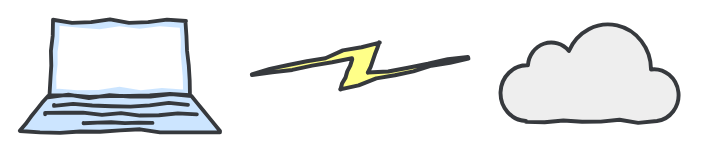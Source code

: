 <mxfile version="24.5.3" type="device" pages="2">
  <diagram name="Page-1" id="giJiRi_B1vZiz0ElgAHh">
    <mxGraphModel dx="1917" dy="1095" grid="1" gridSize="10" guides="1" tooltips="1" connect="1" arrows="1" fold="1" page="1" pageScale="1" pageWidth="827" pageHeight="1169" math="0" shadow="0">
      <root>
        <mxCell id="0" />
        <mxCell id="1" parent="0" />
        <mxCell id="P0gQjjE_uZuw4zWnXb0h-6" value="" style="rounded=0;whiteSpace=wrap;html=1;sketch=1;hachureGap=4;jiggle=2;curveFitting=1;fontFamily=Architects Daughter;fontSource=https%3A%2F%2Ffonts.googleapis.com%2Fcss%3Ffamily%3DArchitects%2BDaughter;strokeColor=none;" vertex="1" parent="1">
          <mxGeometry x="150" y="82.5" width="350" height="77.5" as="geometry" />
        </mxCell>
        <mxCell id="P0gQjjE_uZuw4zWnXb0h-3" value="" style="verticalAlign=top;verticalLabelPosition=bottom;labelPosition=center;align=center;html=1;outlineConnect=0;fillColor=#cce5ff;strokeColor=#36393d;gradientDirection=north;strokeWidth=2;shape=mxgraph.networks.laptop;sketch=1;hachureGap=4;jiggle=2;curveFitting=1;fontFamily=Architects Daughter;fontSource=https%3A%2F%2Ffonts.googleapis.com%2Fcss%3Ffamily%3DArchitects%2BDaughter;sketchStyle=comic;" vertex="1" parent="1">
          <mxGeometry x="160" y="92.5" width="100" height="55" as="geometry" />
        </mxCell>
        <mxCell id="P0gQjjE_uZuw4zWnXb0h-4" value="" style="html=1;outlineConnect=0;fillColor=#ffff88;strokeColor=#36393d;gradientDirection=north;strokeWidth=2;shape=mxgraph.networks.comm_link_edge;html=1;rounded=0;sketch=1;hachureGap=4;jiggle=2;curveFitting=1;fontFamily=Architects Daughter;fontSource=https%3A%2F%2Ffonts.googleapis.com%2Fcss%3Ffamily%3DArchitects%2BDaughter;sketchStyle=comic;" edge="1" parent="1">
          <mxGeometry width="100" height="100" relative="1" as="geometry">
            <mxPoint x="270" y="120" as="sourcePoint" />
            <mxPoint x="390" y="110" as="targetPoint" />
          </mxGeometry>
        </mxCell>
        <mxCell id="P0gQjjE_uZuw4zWnXb0h-5" value="" style="html=1;outlineConnect=0;fillColor=#eeeeee;strokeColor=#36393d;gradientDirection=north;strokeWidth=2;shape=mxgraph.networks.cloud;sketch=1;hachureGap=4;jiggle=2;curveFitting=1;fontFamily=Architects Daughter;fontSource=https%3A%2F%2Ffonts.googleapis.com%2Fcss%3Ffamily%3DArchitects%2BDaughter;sketchStyle=comic;" vertex="1" parent="1">
          <mxGeometry x="400" y="92.5" width="90" height="50" as="geometry" />
        </mxCell>
      </root>
    </mxGraphModel>
  </diagram>
  <diagram name="Copy of Page-1" id="luMk424OWlQLeBjcll5E">
    <mxGraphModel dx="2744" dy="1095" grid="1" gridSize="10" guides="1" tooltips="1" connect="1" arrows="1" fold="1" page="1" pageScale="1" pageWidth="827" pageHeight="1169" math="0" shadow="0">
      <root>
        <mxCell id="CHAV7JMO22JpAD2Qeacz-0" />
        <mxCell id="CHAV7JMO22JpAD2Qeacz-1" parent="CHAV7JMO22JpAD2Qeacz-0" />
        <mxCell id="CHAV7JMO22JpAD2Qeacz-2" value="" style="rounded=0;whiteSpace=wrap;html=1;sketch=1;hachureGap=4;jiggle=2;curveFitting=1;fontFamily=Architects Daughter;fontSource=https%3A%2F%2Ffonts.googleapis.com%2Fcss%3Ffamily%3DArchitects%2BDaughter;strokeColor=none;" vertex="1" parent="CHAV7JMO22JpAD2Qeacz-1">
          <mxGeometry x="-200" y="50" width="1060" height="300" as="geometry" />
        </mxCell>
        <mxCell id="UpxxwuPuqb1IjoHhgrm0-9" value="" style="rounded=1;whiteSpace=wrap;html=1;sketch=1;hachureGap=4;jiggle=2;curveFitting=1;fontFamily=Architects Daughter;fontSource=https%3A%2F%2Ffonts.googleapis.com%2Fcss%3Ffamily%3DArchitects%2BDaughter;fontSize=11;labelBackgroundColor=default;sketchStyle=comic;fillColor=#ffcc99;strokeColor=#36393d;strokeWidth=2;" vertex="1" parent="CHAV7JMO22JpAD2Qeacz-1">
          <mxGeometry x="500" y="70" width="350" height="220" as="geometry" />
        </mxCell>
        <mxCell id="UpxxwuPuqb1IjoHhgrm0-4" value="" style="rounded=1;whiteSpace=wrap;html=1;sketch=1;hachureGap=4;jiggle=2;curveFitting=1;fontFamily=Architects Daughter;fontSource=https%3A%2F%2Ffonts.googleapis.com%2Fcss%3Ffamily%3DArchitects%2BDaughter;fontSize=11;labelBackgroundColor=default;sketchStyle=comic;fillColor=#66B2FF;strokeColor=#36393d;strokeWidth=2;" vertex="1" parent="CHAV7JMO22JpAD2Qeacz-1">
          <mxGeometry x="-190" y="70" width="520" height="220" as="geometry" />
        </mxCell>
        <mxCell id="CHAV7JMO22JpAD2Qeacz-3" value="" style="verticalAlign=top;verticalLabelPosition=bottom;labelPosition=center;align=center;html=1;outlineConnect=0;fillColor=#cce5ff;strokeColor=#36393d;gradientDirection=north;strokeWidth=2;shape=mxgraph.networks.laptop;sketch=1;hachureGap=4;jiggle=2;curveFitting=1;fontFamily=Architects Daughter;fontSource=https%3A%2F%2Ffonts.googleapis.com%2Fcss%3Ffamily%3DArchitects%2BDaughter;sketchStyle=comic;" vertex="1" parent="CHAV7JMO22JpAD2Qeacz-1">
          <mxGeometry x="60" y="95" width="250" height="137.5" as="geometry" />
        </mxCell>
        <mxCell id="CHAV7JMO22JpAD2Qeacz-4" value="" style="html=1;outlineConnect=0;fillColor=#ffff88;strokeColor=#36393d;gradientDirection=north;strokeWidth=2;shape=mxgraph.networks.comm_link_edge;html=1;rounded=0;sketch=1;hachureGap=4;jiggle=2;curveFitting=1;fontFamily=Architects Daughter;fontSource=https%3A%2F%2Ffonts.googleapis.com%2Fcss%3Ffamily%3DArchitects%2BDaughter;sketchStyle=comic;" edge="1" parent="CHAV7JMO22JpAD2Qeacz-1">
          <mxGeometry width="100" height="100" relative="1" as="geometry">
            <mxPoint x="340" y="169" as="sourcePoint" />
            <mxPoint x="490" y="160" as="targetPoint" />
          </mxGeometry>
        </mxCell>
        <mxCell id="jKiXzvuY2DUPYyTyBOtI-0" value="" style="verticalAlign=top;verticalLabelPosition=bottom;labelPosition=center;align=center;html=1;outlineConnect=0;fillColor=#cce5ff;strokeColor=#36393d;gradientDirection=north;strokeWidth=2;shape=mxgraph.networks.server;sketch=1;hachureGap=4;jiggle=2;curveFitting=1;fontFamily=Architects Daughter;fontSource=https%3A%2F%2Ffonts.googleapis.com%2Fcss%3Ffamily%3DArchitects%2BDaughter;sketchStyle=comic;" vertex="1" parent="CHAV7JMO22JpAD2Qeacz-1">
          <mxGeometry x="520" y="90" width="132.75" height="147.5" as="geometry" />
        </mxCell>
        <mxCell id="UpxxwuPuqb1IjoHhgrm0-0" value="" style="verticalAlign=top;verticalLabelPosition=bottom;labelPosition=center;align=center;html=1;outlineConnect=0;fillColor=#cce5ff;strokeColor=#36393d;gradientDirection=north;strokeWidth=2;shape=mxgraph.networks.storage;sketch=1;hachureGap=4;jiggle=2;curveFitting=1;fontFamily=Architects Daughter;fontSource=https%3A%2F%2Ffonts.googleapis.com%2Fcss%3Ffamily%3DArchitects%2BDaughter;fontSize=11;labelBackgroundColor=default;sketchStyle=comic;" vertex="1" parent="CHAV7JMO22JpAD2Qeacz-1">
          <mxGeometry x="680" y="90" width="150" height="150" as="geometry" />
        </mxCell>
        <mxCell id="UpxxwuPuqb1IjoHhgrm0-1" value="Browser" style="strokeWidth=2;shadow=0;dashed=0;align=center;html=1;shape=mxgraph.mockup.containers.window;align=left;verticalAlign=top;spacingLeft=8;strokeColor2=#008cff;strokeColor3=#c4c4c4;fontColor=#666666;mainText=;fontSize=17;labelBackgroundColor=none;whiteSpace=wrap;sketch=1;hachureGap=4;jiggle=2;curveFitting=1;fontFamily=Architects Daughter;fontSource=https%3A%2F%2Ffonts.googleapis.com%2Fcss%3Ffamily%3DArchitects%2BDaughter;sketchStyle=comic;" vertex="1" parent="CHAV7JMO22JpAD2Qeacz-1">
          <mxGeometry x="-170" y="92.5" width="202.63" height="140" as="geometry" />
        </mxCell>
        <mxCell id="UpxxwuPuqb1IjoHhgrm0-5" value="Device" style="text;html=1;align=center;verticalAlign=middle;whiteSpace=wrap;rounded=0;fontFamily=Architects Daughter;fontSource=https%3A%2F%2Ffonts.googleapis.com%2Fcss%3Ffamily%3DArchitects%2BDaughter;fontSize=30;fontColor=default;labelBackgroundColor=none;" vertex="1" parent="CHAV7JMO22JpAD2Qeacz-1">
          <mxGeometry x="155" y="240" width="60" height="30" as="geometry" />
        </mxCell>
        <mxCell id="UpxxwuPuqb1IjoHhgrm0-6" value="Application" style="text;html=1;align=center;verticalAlign=middle;whiteSpace=wrap;rounded=0;fontFamily=Architects Daughter;fontSource=https%3A%2F%2Ffonts.googleapis.com%2Fcss%3Ffamily%3DArchitects%2BDaughter;fontSize=30;fontColor=default;labelBackgroundColor=none;" vertex="1" parent="CHAV7JMO22JpAD2Qeacz-1">
          <mxGeometry x="-98.68" y="240" width="60" height="30" as="geometry" />
        </mxCell>
        <mxCell id="UpxxwuPuqb1IjoHhgrm0-7" value="Server" style="text;html=1;align=center;verticalAlign=middle;whiteSpace=wrap;rounded=0;fontFamily=Architects Daughter;fontSource=https%3A%2F%2Ffonts.googleapis.com%2Fcss%3Ffamily%3DArchitects%2BDaughter;fontSize=30;fontColor=default;labelBackgroundColor=none;" vertex="1" parent="CHAV7JMO22JpAD2Qeacz-1">
          <mxGeometry x="556.37" y="240" width="60" height="30" as="geometry" />
        </mxCell>
        <mxCell id="UpxxwuPuqb1IjoHhgrm0-8" value="Database" style="text;html=1;align=center;verticalAlign=middle;whiteSpace=wrap;rounded=0;fontFamily=Architects Daughter;fontSource=https%3A%2F%2Ffonts.googleapis.com%2Fcss%3Ffamily%3DArchitects%2BDaughter;fontSize=30;fontColor=default;labelBackgroundColor=none;" vertex="1" parent="CHAV7JMO22JpAD2Qeacz-1">
          <mxGeometry x="725" y="240" width="60" height="30" as="geometry" />
        </mxCell>
        <mxCell id="UpxxwuPuqb1IjoHhgrm0-11" value="Frontend" style="text;html=1;align=center;verticalAlign=middle;whiteSpace=wrap;rounded=0;fontFamily=Architects Daughter;fontSource=https%3A%2F%2Ffonts.googleapis.com%2Fcss%3Ffamily%3DArchitects%2BDaughter;fontSize=50;fontColor=default;labelBackgroundColor=none;" vertex="1" parent="CHAV7JMO22JpAD2Qeacz-1">
          <mxGeometry x="-65" y="310" width="270" height="30" as="geometry" />
        </mxCell>
        <mxCell id="UpxxwuPuqb1IjoHhgrm0-12" value="Backend" style="text;html=1;align=center;verticalAlign=middle;whiteSpace=wrap;rounded=0;fontFamily=Architects Daughter;fontSource=https%3A%2F%2Ffonts.googleapis.com%2Fcss%3Ffamily%3DArchitects%2BDaughter;fontSize=50;fontColor=default;labelBackgroundColor=none;" vertex="1" parent="CHAV7JMO22JpAD2Qeacz-1">
          <mxGeometry x="540" y="310" width="270" height="30" as="geometry" />
        </mxCell>
      </root>
    </mxGraphModel>
  </diagram>
</mxfile>
